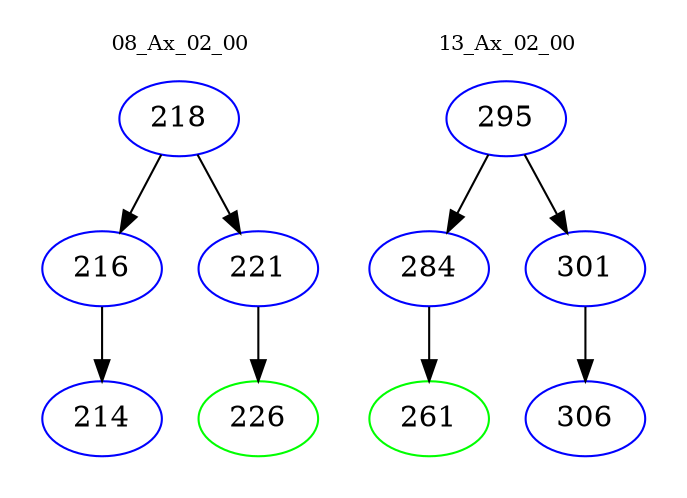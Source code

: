 digraph{
subgraph cluster_0 {
color = white
label = "08_Ax_02_00";
fontsize=10;
T0_218 [label="218", color="blue"]
T0_218 -> T0_216 [color="black"]
T0_216 [label="216", color="blue"]
T0_216 -> T0_214 [color="black"]
T0_214 [label="214", color="blue"]
T0_218 -> T0_221 [color="black"]
T0_221 [label="221", color="blue"]
T0_221 -> T0_226 [color="black"]
T0_226 [label="226", color="green"]
}
subgraph cluster_1 {
color = white
label = "13_Ax_02_00";
fontsize=10;
T1_295 [label="295", color="blue"]
T1_295 -> T1_284 [color="black"]
T1_284 [label="284", color="blue"]
T1_284 -> T1_261 [color="black"]
T1_261 [label="261", color="green"]
T1_295 -> T1_301 [color="black"]
T1_301 [label="301", color="blue"]
T1_301 -> T1_306 [color="black"]
T1_306 [label="306", color="blue"]
}
}
